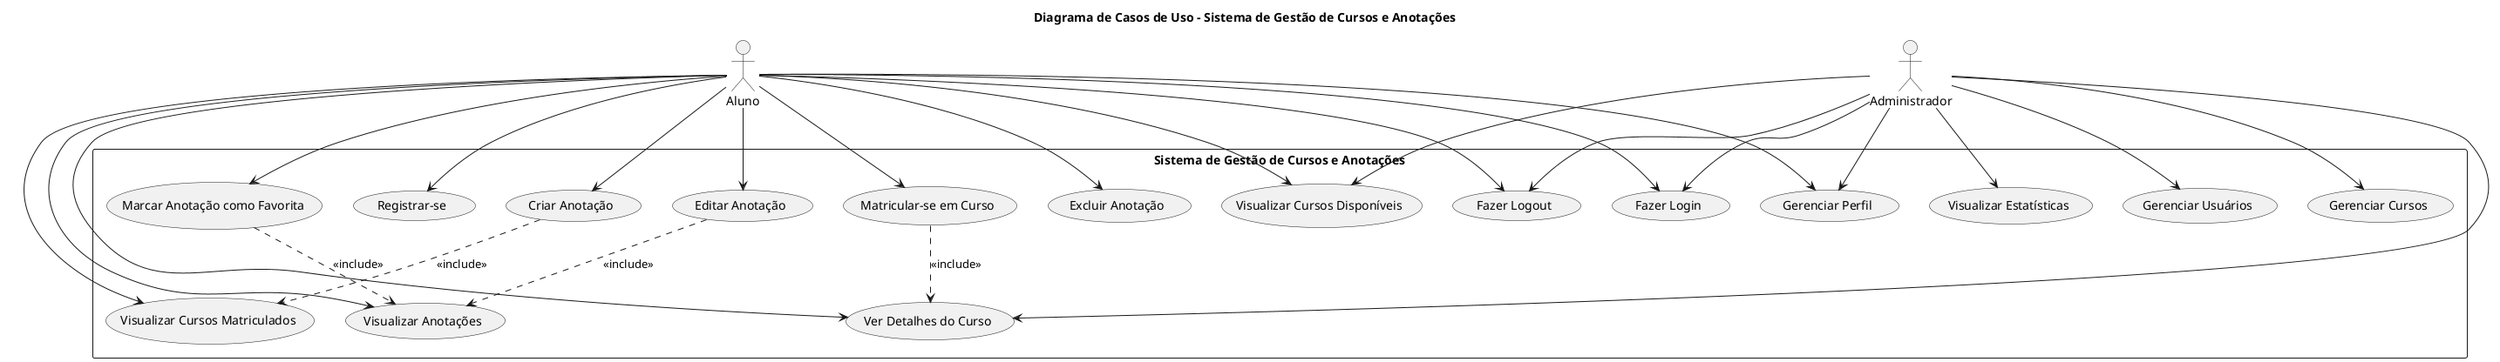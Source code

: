 ```plantuml
@startuml
skinparam packageStyle rectangle
skinparam monochrome true
skinparam shadowing false

title Diagrama de Casos de Uso - Sistema de Gestão de Cursos e Anotações

actor "Aluno" as Student
actor "Administrador" as Admin

rectangle "Sistema de Gestão de Cursos e Anotações" {
  ' Casos de uso de autenticação
  usecase "Registrar-se" as UC1
  usecase "Fazer Login" as UC2
  usecase "Gerenciar Perfil" as UC3
  usecase "Fazer Logout" as UC4
  
  ' Casos de uso de cursos (aluno)
  usecase "Visualizar Cursos Disponíveis" as UC5
  usecase "Ver Detalhes do Curso" as UC6
  usecase "Matricular-se em Curso" as UC7
  usecase "Visualizar Cursos Matriculados" as UC8
  
  ' Casos de uso de anotações
  usecase "Criar Anotação" as UC9
  usecase "Editar Anotação" as UC10
  usecase "Excluir Anotação" as UC11
  usecase "Visualizar Anotações" as UC12
  usecase "Marcar Anotação como Favorita" as UC13
  
  ' Casos de uso de administração
  usecase "Gerenciar Usuários" as UC14
  usecase "Gerenciar Cursos" as UC15
  usecase "Visualizar Estatísticas" as UC16
}

' Relacionamentos do Aluno
Student --> UC1
Student --> UC2
Student --> UC3
Student --> UC4
Student --> UC5
Student --> UC6
Student --> UC7
Student --> UC8
Student --> UC9
Student --> UC10
Student --> UC11
Student --> UC12
Student --> UC13

' Relacionamentos do Administrador
Admin --> UC2
Admin --> UC3
Admin --> UC4
Admin --> UC14
Admin --> UC15
Admin --> UC16
Admin --> UC5
Admin --> UC6

' Inclusões e extensões
UC7 ..> UC6 : <<include>>
UC9 ..> UC8 : <<include>>
UC10 ..> UC12 : <<include>>
UC13 ..> UC12 : <<include>>

@enduml
```
